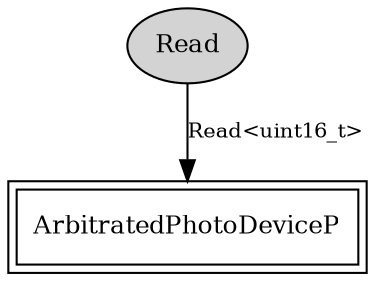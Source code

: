 digraph "tos.sensorboards.mda100.PhotoC" {
  n0x2ace83779978 [shape=ellipse, style=filled, label="Read", fontsize=12];
  "ArbitratedPhotoDeviceP" [fontsize=12, shape=box,peripheries=2, URL="../chtml/tos.sensorboards.mda100.ArbitratedPhotoDeviceP.html"];
  "n0x2ace83779978" -> "ArbitratedPhotoDeviceP" [label="Read<uint16_t>", URL="../ihtml/tos.interfaces.Read.html", fontsize=10];
}
